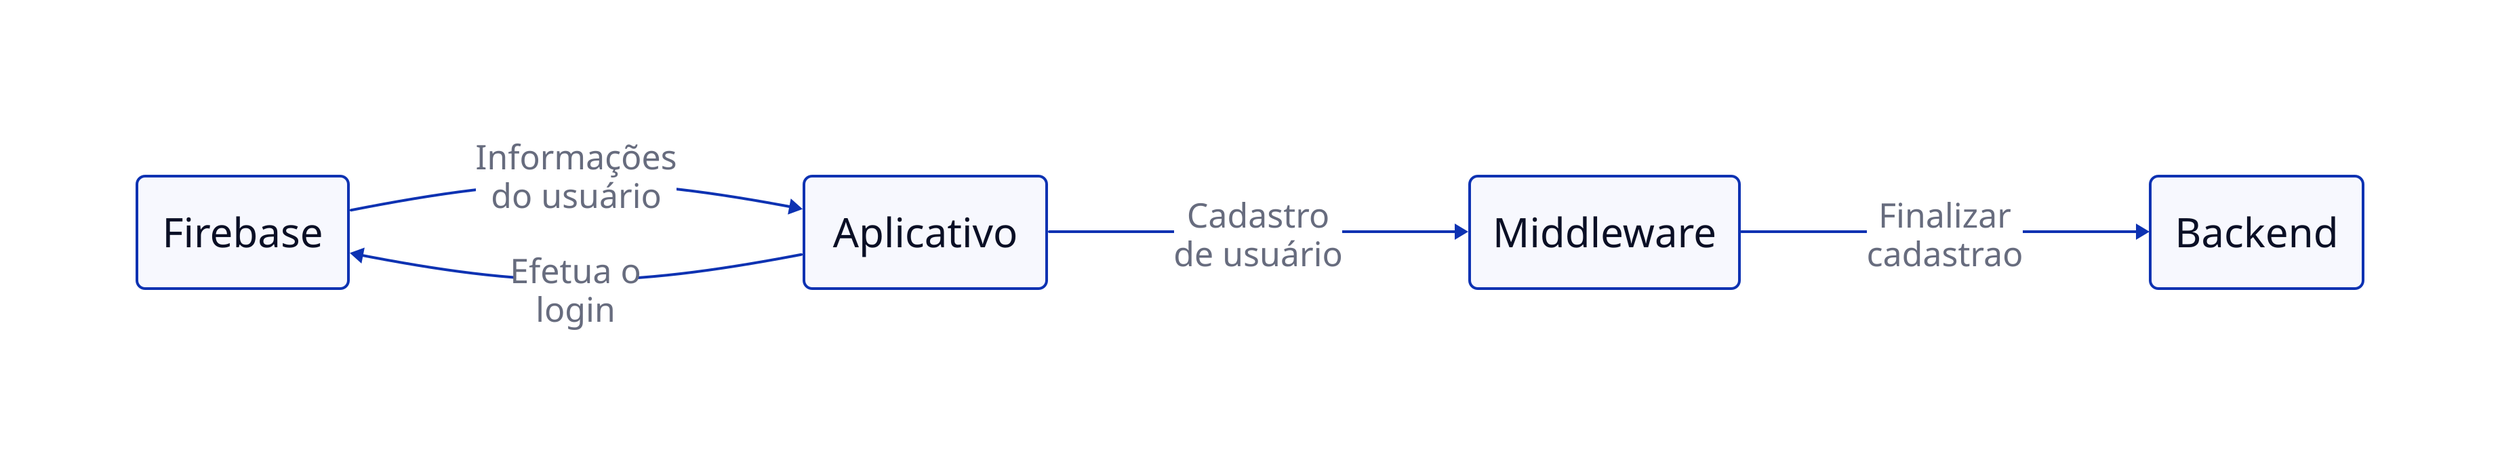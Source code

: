 direction: right
# Objetos

Firebase: {
  style: {
    border-radius: 6
    font-size: 30
  }
}

Aplicativo: {
  style: {
    border-radius: 6
    font-size: 30
  }
}

Middleware: {
  style: {
    border-radius: 6
    font-size: 30
  }
}

Backend: {
  style: {
    border-radius: 6
    font-size: 30
  }
}



# Relacionamentos

Aplicativo -> Firebase: Efetua o\n login {
  style: {
    font-size: 25
    bold: true
  }
}

Firebase -> Aplicativo: Informações\n do usuário {
  style: {
    font-size: 25
    bold: true
  }
}

Aplicativo -> Middleware: Cadastro\n de usuário {
  style: {
    font-size: 25
    bold: true
  }
}

Middleware -> Backend: Finalizar\n cadastrao {
  style: {
    font-size: 25
    bold: true
  }
}

